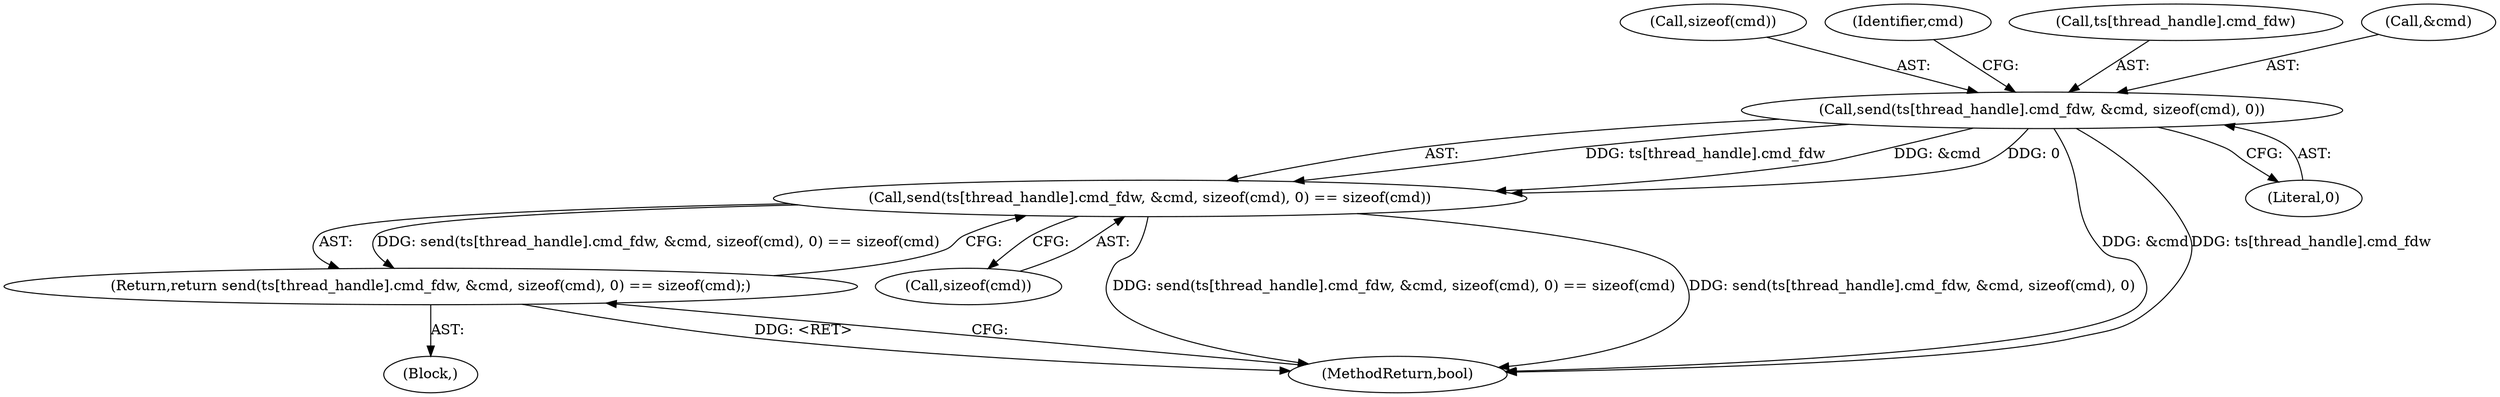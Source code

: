 digraph "1_Android_472271b153c5dc53c28beac55480a8d8434b2d5c_40@API" {
"1000134" [label="(Call,send(ts[thread_handle].cmd_fdw, &cmd, sizeof(cmd), 0) == sizeof(cmd))"];
"1000135" [label="(Call,send(ts[thread_handle].cmd_fdw, &cmd, sizeof(cmd), 0))"];
"1000133" [label="(Return,return send(ts[thread_handle].cmd_fdw, &cmd, sizeof(cmd), 0) == sizeof(cmd);)"];
"1000133" [label="(Return,return send(ts[thread_handle].cmd_fdw, &cmd, sizeof(cmd), 0) == sizeof(cmd);)"];
"1000134" [label="(Call,send(ts[thread_handle].cmd_fdw, &cmd, sizeof(cmd), 0) == sizeof(cmd))"];
"1000146" [label="(Call,sizeof(cmd))"];
"1000148" [label="(MethodReturn,bool)"];
"1000145" [label="(Literal,0)"];
"1000143" [label="(Call,sizeof(cmd))"];
"1000135" [label="(Call,send(ts[thread_handle].cmd_fdw, &cmd, sizeof(cmd), 0))"];
"1000147" [label="(Identifier,cmd)"];
"1000136" [label="(Call,ts[thread_handle].cmd_fdw)"];
"1000141" [label="(Call,&cmd)"];
"1000103" [label="(Block,)"];
"1000134" -> "1000133"  [label="AST: "];
"1000134" -> "1000146"  [label="CFG: "];
"1000135" -> "1000134"  [label="AST: "];
"1000146" -> "1000134"  [label="AST: "];
"1000133" -> "1000134"  [label="CFG: "];
"1000134" -> "1000148"  [label="DDG: send(ts[thread_handle].cmd_fdw, &cmd, sizeof(cmd), 0) == sizeof(cmd)"];
"1000134" -> "1000148"  [label="DDG: send(ts[thread_handle].cmd_fdw, &cmd, sizeof(cmd), 0)"];
"1000134" -> "1000133"  [label="DDG: send(ts[thread_handle].cmd_fdw, &cmd, sizeof(cmd), 0) == sizeof(cmd)"];
"1000135" -> "1000134"  [label="DDG: ts[thread_handle].cmd_fdw"];
"1000135" -> "1000134"  [label="DDG: &cmd"];
"1000135" -> "1000134"  [label="DDG: 0"];
"1000135" -> "1000145"  [label="CFG: "];
"1000136" -> "1000135"  [label="AST: "];
"1000141" -> "1000135"  [label="AST: "];
"1000143" -> "1000135"  [label="AST: "];
"1000145" -> "1000135"  [label="AST: "];
"1000147" -> "1000135"  [label="CFG: "];
"1000135" -> "1000148"  [label="DDG: &cmd"];
"1000135" -> "1000148"  [label="DDG: ts[thread_handle].cmd_fdw"];
"1000133" -> "1000103"  [label="AST: "];
"1000148" -> "1000133"  [label="CFG: "];
"1000133" -> "1000148"  [label="DDG: <RET>"];
}
